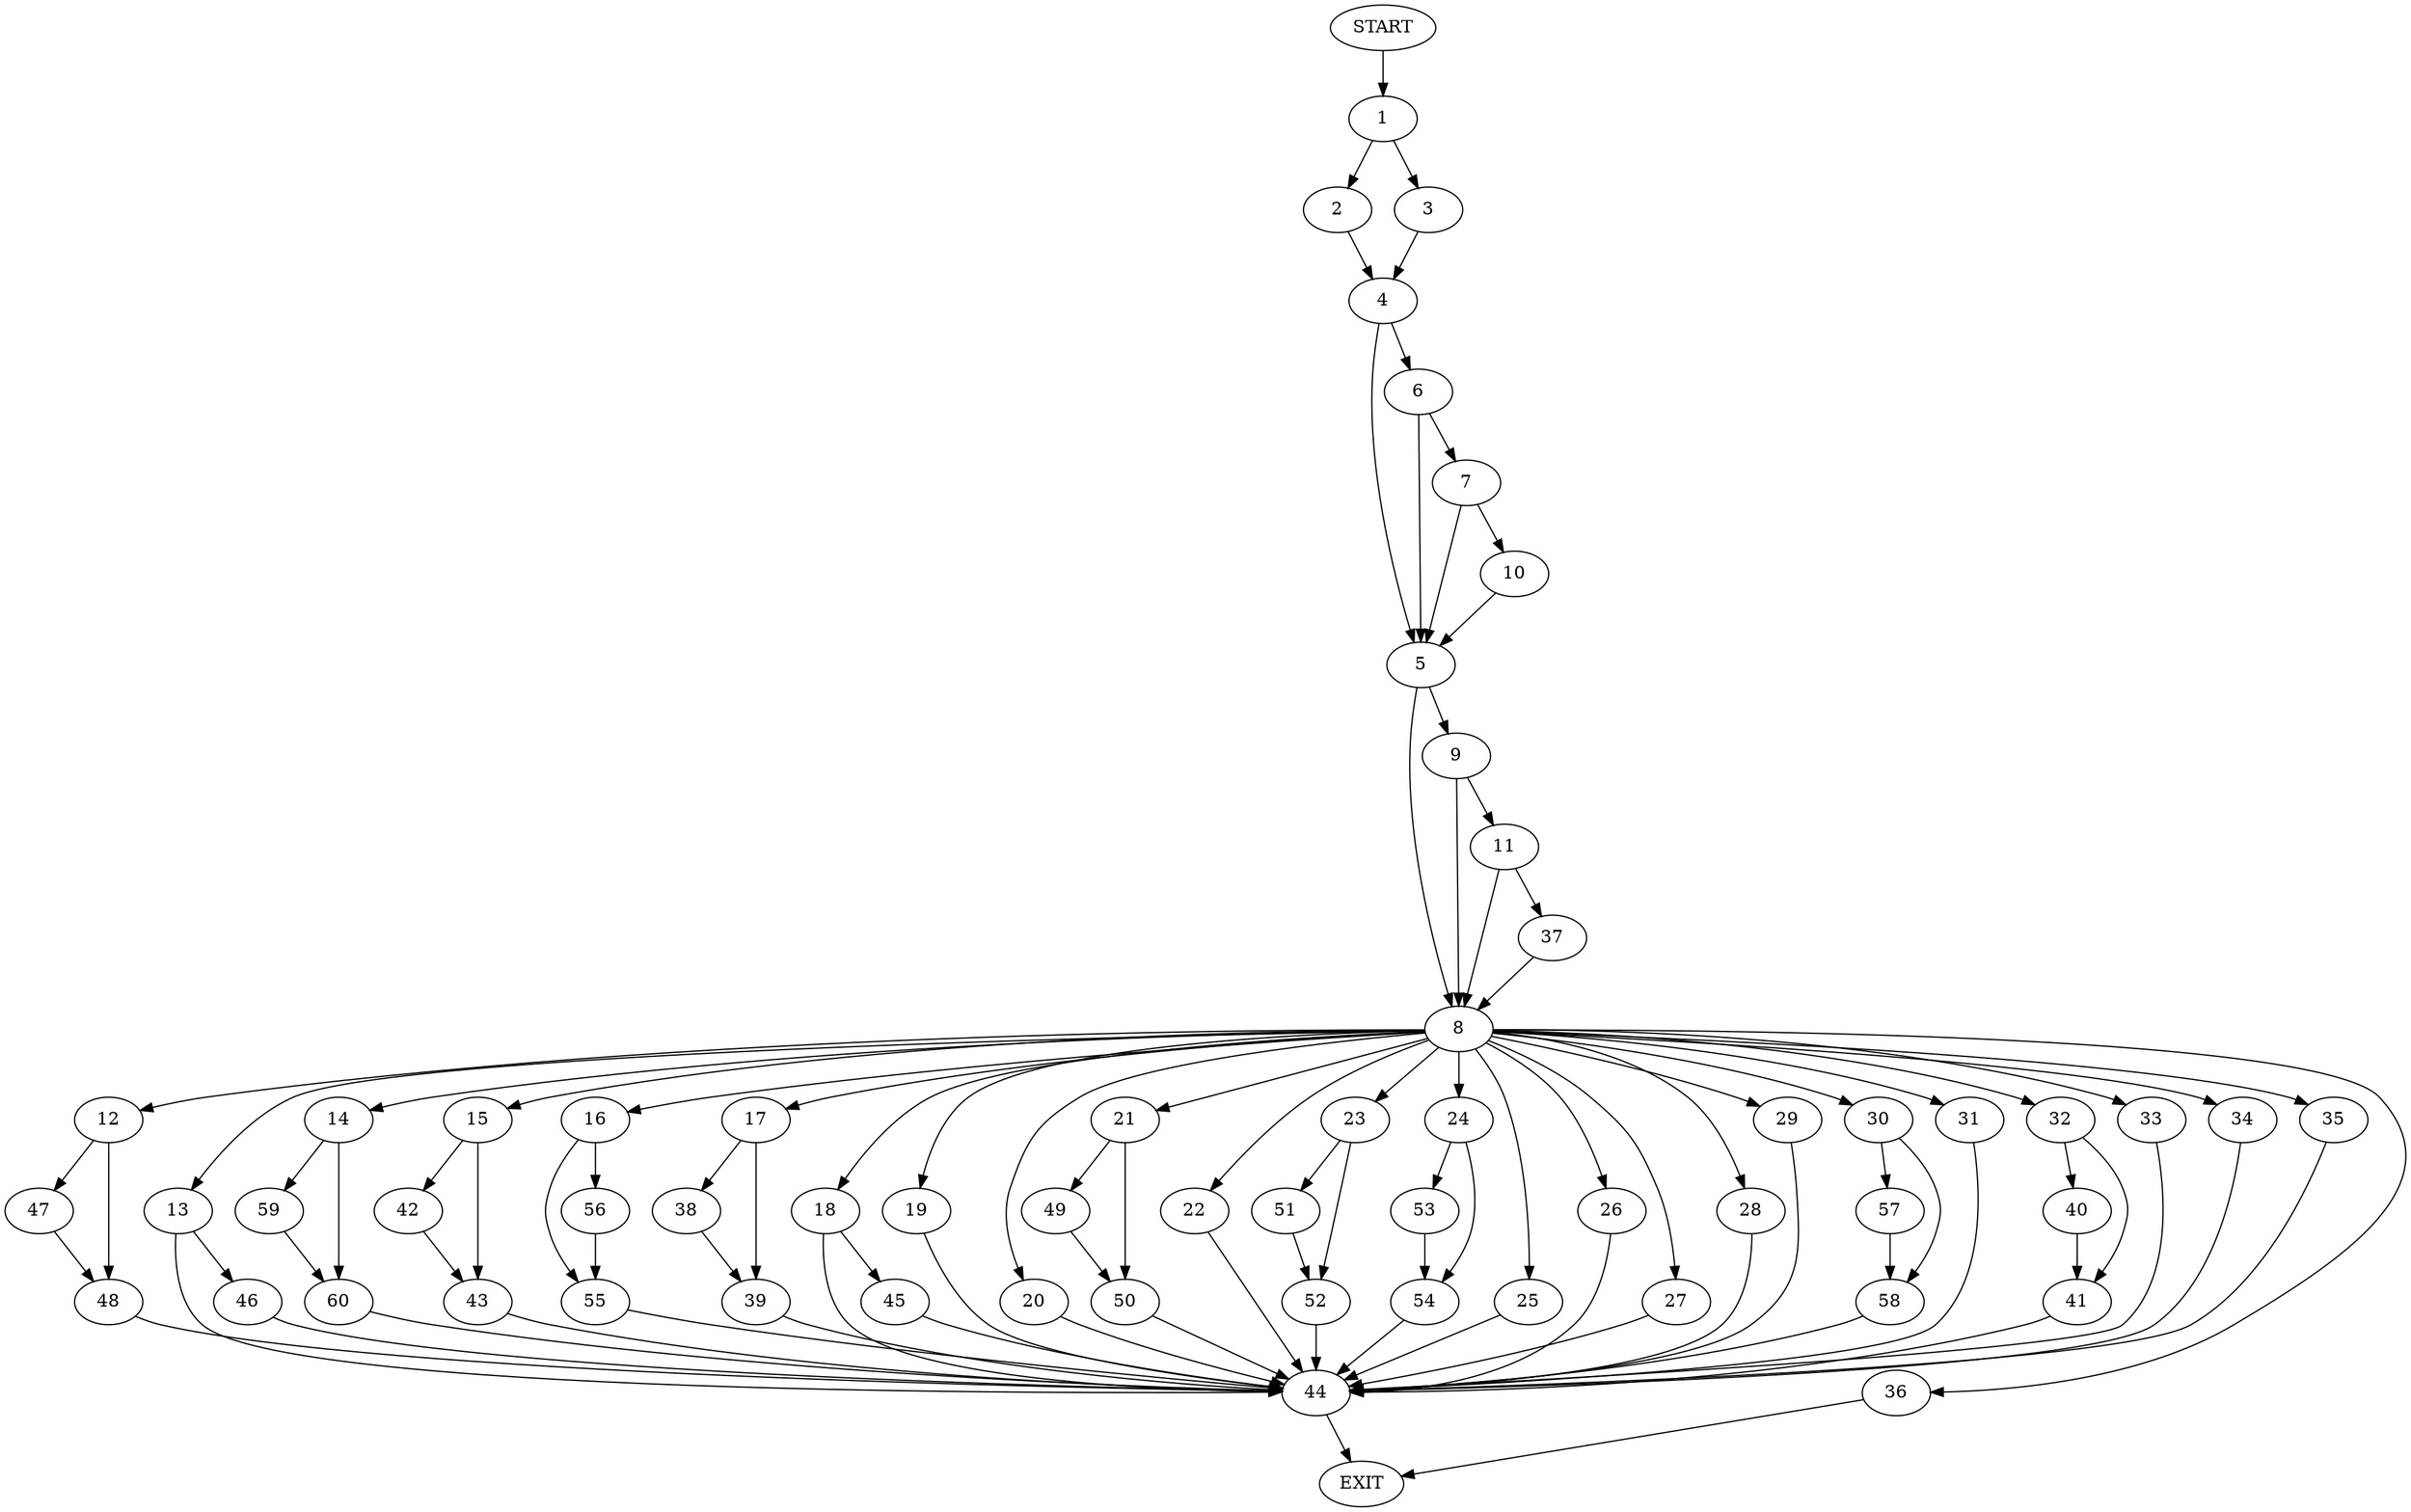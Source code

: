 digraph {
0 [label="START"]
61 [label="EXIT"]
0 -> 1
1 -> 2
1 -> 3
2 -> 4
3 -> 4
4 -> 5
4 -> 6
6 -> 7
6 -> 5
5 -> 8
5 -> 9
7 -> 10
7 -> 5
10 -> 5
9 -> 11
9 -> 8
8 -> 12
8 -> 13
8 -> 14
8 -> 15
8 -> 16
8 -> 17
8 -> 18
8 -> 19
8 -> 20
8 -> 21
8 -> 22
8 -> 23
8 -> 24
8 -> 25
8 -> 26
8 -> 27
8 -> 28
8 -> 29
8 -> 30
8 -> 31
8 -> 32
8 -> 33
8 -> 34
8 -> 35
8 -> 36
11 -> 37
11 -> 8
37 -> 8
17 -> 38
17 -> 39
32 -> 40
32 -> 41
15 -> 42
15 -> 43
26 -> 44
28 -> 44
25 -> 44
18 -> 45
18 -> 44
31 -> 44
13 -> 46
13 -> 44
12 -> 47
12 -> 48
21 -> 49
21 -> 50
20 -> 44
22 -> 44
23 -> 51
23 -> 52
36 -> 61
27 -> 44
24 -> 53
24 -> 54
29 -> 44
35 -> 44
19 -> 44
33 -> 44
16 -> 55
16 -> 56
30 -> 57
30 -> 58
14 -> 59
14 -> 60
34 -> 44
44 -> 61
57 -> 58
58 -> 44
51 -> 52
52 -> 44
55 -> 44
56 -> 55
49 -> 50
50 -> 44
47 -> 48
48 -> 44
60 -> 44
59 -> 60
53 -> 54
54 -> 44
41 -> 44
40 -> 41
45 -> 44
46 -> 44
39 -> 44
38 -> 39
43 -> 44
42 -> 43
}
